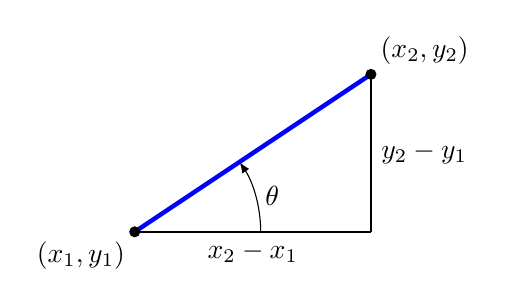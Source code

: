 \begin{tikzpicture}

   %   \draw[lightgray] (-2,-2) grid (4,3);

       \draw[thick] (3,0)--(3,2)node[midway,right]{$y_2-y_1$};
       \draw[thick] (0,0)--(3,0) node[midway,below]{$x_2-x_1$} ;

      \coordinate (A) at (3,2);
      \coordinate (Ax) at (3,0);
      \coordinate (Ay) at (0,2);

       \draw[ultra thick, blue] (0,0)--(A) ;



       \fill (A) circle (2pt);
       \fill (0,0) circle (2pt);

 %       \node at (0,-1) [below] {$\pi r^2$};
       \node at (0,0) [below left] {$(x_1,y_1)$};
       \node at (A) [above right] {$(x_2,y_2)$};


       \draw[->,>=latex] (0:1.6) arc (0:33.69:1.6);
       \node[right] at (16.5:1.6) {$\theta$};

\end{tikzpicture}